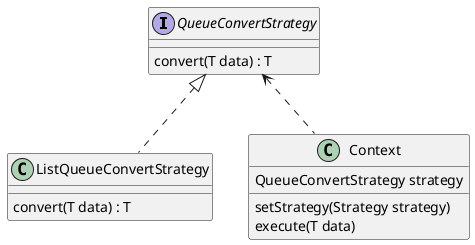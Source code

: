 @startuml
'https://plantuml.com/class-diagram

interface QueueConvertStrategy{
    convert(T data) : T
}

class ListQueueConvertStrategy{
    convert(T data) : T
}

class Context {
    QueueConvertStrategy strategy
    setStrategy(Strategy strategy)
    execute(T data)
}

QueueConvertStrategy <|.. ListQueueConvertStrategy
QueueConvertStrategy <.. Context
@enduml
